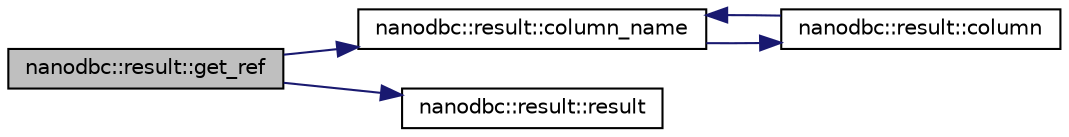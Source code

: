 digraph "nanodbc::result::get_ref"
{
 // LATEX_PDF_SIZE
  edge [fontname="Helvetica",fontsize="10",labelfontname="Helvetica",labelfontsize="10"];
  node [fontname="Helvetica",fontsize="10",shape=record];
  rankdir="LR";
  Node138 [label="nanodbc::result::get_ref",height=0.2,width=0.4,color="black", fillcolor="grey75", style="filled", fontcolor="black",tooltip="Gets data from the given column by name of the current rowset."];
  Node138 -> Node139 [color="midnightblue",fontsize="10",style="solid",fontname="Helvetica"];
  Node139 [label="nanodbc::result::column_name",height=0.2,width=0.4,color="black", fillcolor="white", style="filled",URL="$classnanodbc_1_1result.html#a2bd3fc4e416108960c4191b2cbba256b",tooltip="Returns the name of the specified column."];
  Node139 -> Node140 [color="midnightblue",fontsize="10",style="solid",fontname="Helvetica"];
  Node140 [label="nanodbc::result::column",height=0.2,width=0.4,color="black", fillcolor="white", style="filled",URL="$classnanodbc_1_1result.html#ae4e254b2db63c65473cc058de3d5a844",tooltip="Returns the column number of the specified column name."];
  Node140 -> Node139 [color="midnightblue",fontsize="10",style="solid",fontname="Helvetica"];
  Node138 -> Node141 [color="midnightblue",fontsize="10",style="solid",fontname="Helvetica"];
  Node141 [label="nanodbc::result::result",height=0.2,width=0.4,color="black", fillcolor="white", style="filled",URL="$classnanodbc_1_1result.html#ad4d59619a46d67bbc171d0d5c9e84705",tooltip="Empty result set."];
}
